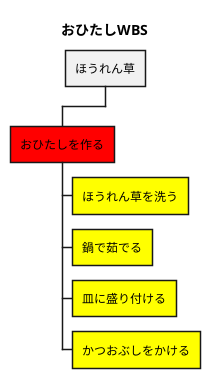 @startwbs おひたしWBS
title おひたしWBS

+ ほうれん草
**[#Red]  おひたしを作る
***[#Yellow] ほうれん草を洗う
***[#Yellow] 鍋で茹でる
***[#Yellow] 皿に盛り付ける
***[#Yellow] かつおぶしをかける
@endwbs